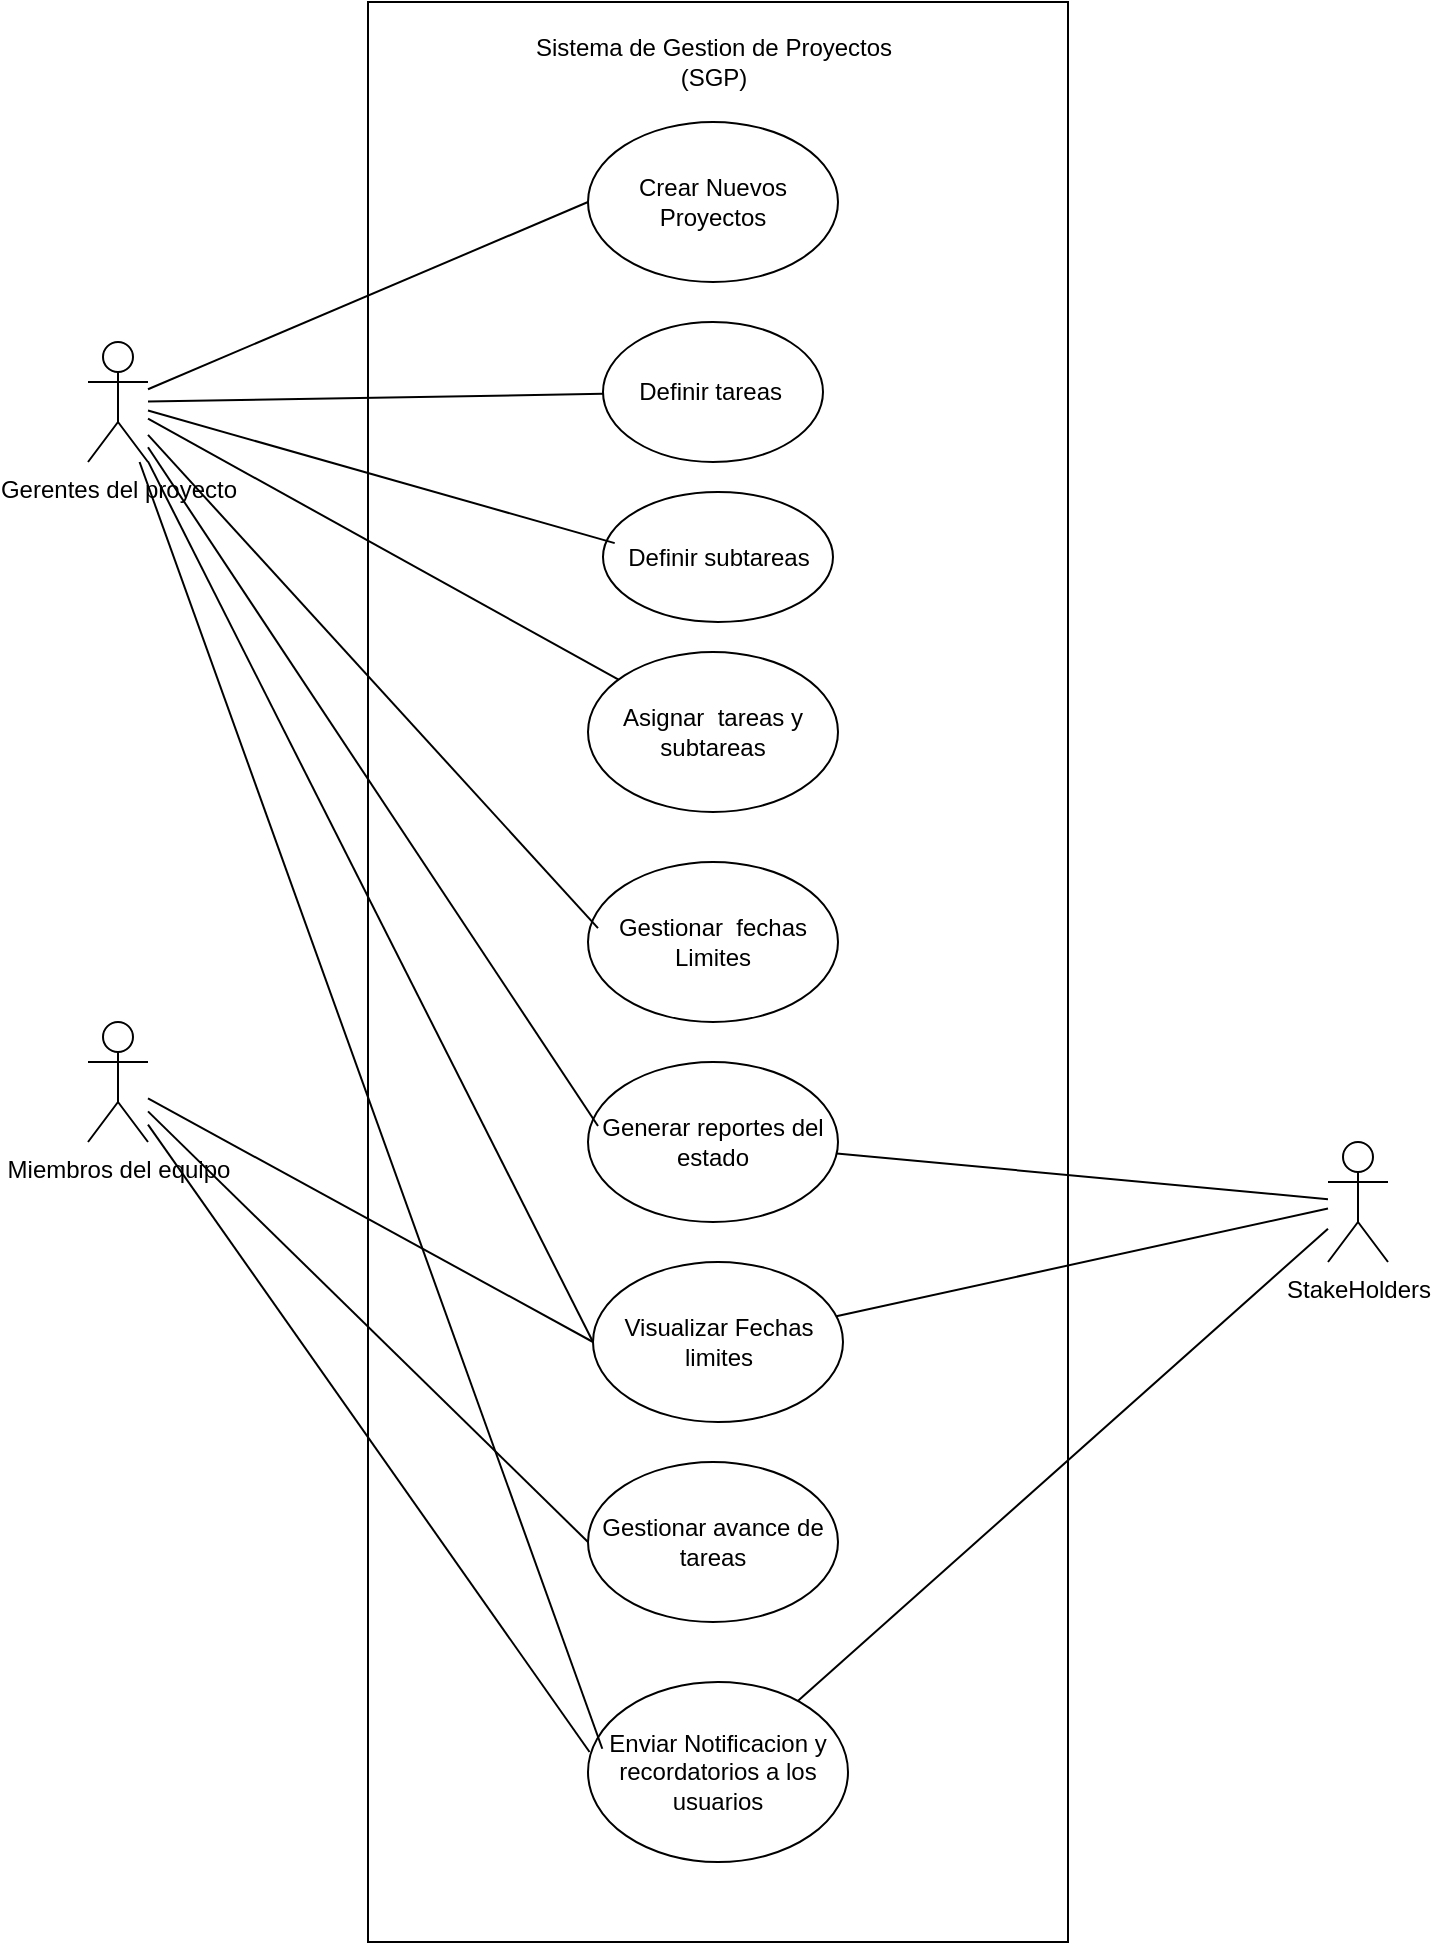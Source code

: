 <mxfile version="24.7.6">
  <diagram name="Página-1" id="3sSHPu7qVtqLJ2lTmtkI">
    <mxGraphModel dx="1050" dy="557" grid="1" gridSize="10" guides="1" tooltips="1" connect="1" arrows="1" fold="1" page="1" pageScale="1" pageWidth="827" pageHeight="1169" math="0" shadow="0">
      <root>
        <mxCell id="0" />
        <mxCell id="1" parent="0" />
        <mxCell id="e_LelnbhpxfIbGNhD0iw-1" value="" style="rounded=0;whiteSpace=wrap;html=1;" parent="1" vertex="1">
          <mxGeometry x="260" y="180" width="350" height="970" as="geometry" />
        </mxCell>
        <mxCell id="e_LelnbhpxfIbGNhD0iw-2" value="Sistema de Gestion de Proyectos (SGP)" style="text;html=1;align=center;verticalAlign=middle;whiteSpace=wrap;rounded=0;" parent="1" vertex="1">
          <mxGeometry x="332.5" y="180" width="200" height="60" as="geometry" />
        </mxCell>
        <mxCell id="e_LelnbhpxfIbGNhD0iw-3" value="Gerentes del proyecto" style="shape=umlActor;verticalLabelPosition=bottom;verticalAlign=top;html=1;outlineConnect=0;" parent="1" vertex="1">
          <mxGeometry x="120" y="350" width="30" height="60" as="geometry" />
        </mxCell>
        <mxCell id="e_LelnbhpxfIbGNhD0iw-4" value="Crear Nuevos Proyectos" style="ellipse;whiteSpace=wrap;html=1;" parent="1" vertex="1">
          <mxGeometry x="370" y="240" width="125" height="80" as="geometry" />
        </mxCell>
        <mxCell id="e_LelnbhpxfIbGNhD0iw-5" value="" style="endArrow=none;html=1;rounded=0;entryX=0;entryY=0.5;entryDx=0;entryDy=0;" parent="1" source="e_LelnbhpxfIbGNhD0iw-3" target="e_LelnbhpxfIbGNhD0iw-4" edge="1">
          <mxGeometry width="50" height="50" relative="1" as="geometry">
            <mxPoint x="390" y="520" as="sourcePoint" />
            <mxPoint x="440" y="470" as="targetPoint" />
          </mxGeometry>
        </mxCell>
        <mxCell id="e_LelnbhpxfIbGNhD0iw-6" value="Definir tarea&lt;span style=&quot;color: rgba(0, 0, 0, 0); font-family: monospace; font-size: 0px; text-align: start; text-wrap: nowrap;&quot;&gt;%3CmxGraphModel%3E%3Croot%3E%3CmxCell%20id%3D%220%22%2F%3E%3CmxCell%20id%3D%221%22%20parent%3D%220%22%2F%3E%3CmxCell%20id%3D%222%22%20value%3D%22%22%20style%3D%22endArrow%3Dnone%3Bhtml%3D1%3Brounded%3D0%3B%22%20edge%3D%221%22%20parent%3D%221%22%3E%3CmxGeometry%20width%3D%2250%22%20height%3D%2250%22%20relative%3D%221%22%20as%3D%22geometry%22%3E%3CmxPoint%20x%3D%22498%22%20y%3D%22780%22%20as%3D%22sourcePoint%22%2F%3E%3CmxPoint%20x%3D%22740%22%20y%3D%22780%22%20as%3D%22targetPoint%22%2F%3E%3C%2FmxGeometry%3E%3C%2FmxCell%3E%3C%2Froot%3E%3C%2FmxGraphModel%3E&lt;/span&gt;s&amp;nbsp;" style="ellipse;whiteSpace=wrap;html=1;" parent="1" vertex="1">
          <mxGeometry x="377.5" y="340" width="110" height="70" as="geometry" />
        </mxCell>
        <mxCell id="e_LelnbhpxfIbGNhD0iw-7" value="" style="endArrow=none;html=1;rounded=0;" parent="1" source="e_LelnbhpxfIbGNhD0iw-3" target="e_LelnbhpxfIbGNhD0iw-6" edge="1">
          <mxGeometry width="50" height="50" relative="1" as="geometry">
            <mxPoint x="210" y="375" as="sourcePoint" />
            <mxPoint x="390" y="320" as="targetPoint" />
          </mxGeometry>
        </mxCell>
        <mxCell id="e_LelnbhpxfIbGNhD0iw-9" value="Asignar&amp;nbsp; tareas y subtareas" style="ellipse;whiteSpace=wrap;html=1;" parent="1" vertex="1">
          <mxGeometry x="370" y="505" width="125" height="80" as="geometry" />
        </mxCell>
        <mxCell id="e_LelnbhpxfIbGNhD0iw-10" value="" style="endArrow=none;html=1;rounded=0;" parent="1" source="e_LelnbhpxfIbGNhD0iw-3" target="e_LelnbhpxfIbGNhD0iw-9" edge="1">
          <mxGeometry width="50" height="50" relative="1" as="geometry">
            <mxPoint x="390" y="520" as="sourcePoint" />
            <mxPoint x="440" y="470" as="targetPoint" />
          </mxGeometry>
        </mxCell>
        <mxCell id="e_LelnbhpxfIbGNhD0iw-11" value="Gestionar&amp;nbsp; fechas Limites" style="ellipse;whiteSpace=wrap;html=1;" parent="1" vertex="1">
          <mxGeometry x="370" y="610" width="125" height="80" as="geometry" />
        </mxCell>
        <mxCell id="e_LelnbhpxfIbGNhD0iw-12" value="" style="endArrow=none;html=1;rounded=0;entryX=0.04;entryY=0.413;entryDx=0;entryDy=0;entryPerimeter=0;" parent="1" source="e_LelnbhpxfIbGNhD0iw-3" target="e_LelnbhpxfIbGNhD0iw-11" edge="1">
          <mxGeometry width="50" height="50" relative="1" as="geometry">
            <mxPoint x="390" y="420" as="sourcePoint" />
            <mxPoint x="440" y="370" as="targetPoint" />
          </mxGeometry>
        </mxCell>
        <mxCell id="e_LelnbhpxfIbGNhD0iw-13" value="Visualizar Fechas limites" style="ellipse;whiteSpace=wrap;html=1;" parent="1" vertex="1">
          <mxGeometry x="372.5" y="810" width="125" height="80" as="geometry" />
        </mxCell>
        <mxCell id="e_LelnbhpxfIbGNhD0iw-14" value="Miembros del equipo" style="shape=umlActor;verticalLabelPosition=bottom;verticalAlign=top;html=1;outlineConnect=0;" parent="1" vertex="1">
          <mxGeometry x="120" y="690" width="30" height="60" as="geometry" />
        </mxCell>
        <mxCell id="e_LelnbhpxfIbGNhD0iw-15" value="StakeHolders" style="shape=umlActor;verticalLabelPosition=bottom;verticalAlign=top;html=1;outlineConnect=0;" parent="1" vertex="1">
          <mxGeometry x="740" y="750" width="30" height="60" as="geometry" />
        </mxCell>
        <mxCell id="e_LelnbhpxfIbGNhD0iw-18" value="" style="endArrow=none;html=1;rounded=0;" parent="1" source="e_LelnbhpxfIbGNhD0iw-13" target="e_LelnbhpxfIbGNhD0iw-15" edge="1">
          <mxGeometry width="50" height="50" relative="1" as="geometry">
            <mxPoint x="545" y="730" as="sourcePoint" />
            <mxPoint x="770" y="916" as="targetPoint" />
          </mxGeometry>
        </mxCell>
        <mxCell id="e_LelnbhpxfIbGNhD0iw-19" value="" style="endArrow=none;html=1;rounded=0;entryX=0;entryY=0.5;entryDx=0;entryDy=0;" parent="1" source="e_LelnbhpxfIbGNhD0iw-14" target="e_LelnbhpxfIbGNhD0iw-13" edge="1">
          <mxGeometry width="50" height="50" relative="1" as="geometry">
            <mxPoint x="502" y="706" as="sourcePoint" />
            <mxPoint x="750" y="776" as="targetPoint" />
          </mxGeometry>
        </mxCell>
        <mxCell id="e_LelnbhpxfIbGNhD0iw-20" value="" style="endArrow=none;html=1;rounded=0;entryX=0;entryY=0.5;entryDx=0;entryDy=0;" parent="1" source="e_LelnbhpxfIbGNhD0iw-3" target="e_LelnbhpxfIbGNhD0iw-13" edge="1">
          <mxGeometry width="50" height="50" relative="1" as="geometry">
            <mxPoint x="160" y="402" as="sourcePoint" />
            <mxPoint x="385" y="588" as="targetPoint" />
          </mxGeometry>
        </mxCell>
        <mxCell id="e_LelnbhpxfIbGNhD0iw-21" value="Generar reportes del estado" style="ellipse;whiteSpace=wrap;html=1;" parent="1" vertex="1">
          <mxGeometry x="370" y="710" width="125" height="80" as="geometry" />
        </mxCell>
        <mxCell id="e_LelnbhpxfIbGNhD0iw-22" value="" style="endArrow=none;html=1;rounded=0;entryX=0.04;entryY=0.4;entryDx=0;entryDy=0;entryPerimeter=0;" parent="1" source="e_LelnbhpxfIbGNhD0iw-3" target="e_LelnbhpxfIbGNhD0iw-21" edge="1">
          <mxGeometry width="50" height="50" relative="1" as="geometry">
            <mxPoint x="160" y="415" as="sourcePoint" />
            <mxPoint x="383" y="790" as="targetPoint" />
          </mxGeometry>
        </mxCell>
        <mxCell id="e_LelnbhpxfIbGNhD0iw-23" value="" style="endArrow=none;html=1;rounded=0;" parent="1" source="e_LelnbhpxfIbGNhD0iw-21" target="e_LelnbhpxfIbGNhD0iw-15" edge="1">
          <mxGeometry width="50" height="50" relative="1" as="geometry">
            <mxPoint x="508" y="790" as="sourcePoint" />
            <mxPoint x="750" y="790" as="targetPoint" />
          </mxGeometry>
        </mxCell>
        <mxCell id="e_LelnbhpxfIbGNhD0iw-26" value="Enviar Notificacion y recordatorios a los usuarios" style="ellipse;whiteSpace=wrap;html=1;" parent="1" vertex="1">
          <mxGeometry x="370" y="1020" width="130" height="90" as="geometry" />
        </mxCell>
        <mxCell id="e_LelnbhpxfIbGNhD0iw-28" value="Gestionar avance de tareas" style="ellipse;whiteSpace=wrap;html=1;" parent="1" vertex="1">
          <mxGeometry x="370" y="910" width="125" height="80" as="geometry" />
        </mxCell>
        <mxCell id="e_LelnbhpxfIbGNhD0iw-29" value="" style="endArrow=none;html=1;rounded=0;entryX=0;entryY=0.5;entryDx=0;entryDy=0;" parent="1" source="e_LelnbhpxfIbGNhD0iw-14" target="e_LelnbhpxfIbGNhD0iw-28" edge="1">
          <mxGeometry width="50" height="50" relative="1" as="geometry">
            <mxPoint x="160" y="734" as="sourcePoint" />
            <mxPoint x="383" y="790" as="targetPoint" />
          </mxGeometry>
        </mxCell>
        <mxCell id="fOUluS8VV4bDkbSfyIgu-1" value="" style="endArrow=none;html=1;rounded=0;entryX=0.055;entryY=0.371;entryDx=0;entryDy=0;entryPerimeter=0;" edge="1" parent="1" source="e_LelnbhpxfIbGNhD0iw-3" target="e_LelnbhpxfIbGNhD0iw-26">
          <mxGeometry width="50" height="50" relative="1" as="geometry">
            <mxPoint x="60" y="600" as="sourcePoint" />
            <mxPoint x="285" y="883" as="targetPoint" />
          </mxGeometry>
        </mxCell>
        <mxCell id="fOUluS8VV4bDkbSfyIgu-2" value="" style="endArrow=none;html=1;rounded=0;entryX=0.006;entryY=0.389;entryDx=0;entryDy=0;entryPerimeter=0;" edge="1" parent="1" source="e_LelnbhpxfIbGNhD0iw-14" target="e_LelnbhpxfIbGNhD0iw-26">
          <mxGeometry width="50" height="50" relative="1" as="geometry">
            <mxPoint x="157" y="420" as="sourcePoint" />
            <mxPoint x="387" y="993" as="targetPoint" />
          </mxGeometry>
        </mxCell>
        <mxCell id="fOUluS8VV4bDkbSfyIgu-3" value="" style="endArrow=none;html=1;rounded=0;" edge="1" parent="1" source="e_LelnbhpxfIbGNhD0iw-26" target="e_LelnbhpxfIbGNhD0iw-15">
          <mxGeometry width="50" height="50" relative="1" as="geometry">
            <mxPoint x="508" y="790" as="sourcePoint" />
            <mxPoint x="750" y="790" as="targetPoint" />
          </mxGeometry>
        </mxCell>
        <mxCell id="fOUluS8VV4bDkbSfyIgu-4" value="Definir&amp;nbsp;subtareas" style="ellipse;whiteSpace=wrap;html=1;" vertex="1" parent="1">
          <mxGeometry x="377.5" y="425" width="115" height="65" as="geometry" />
        </mxCell>
        <mxCell id="fOUluS8VV4bDkbSfyIgu-5" value="" style="endArrow=none;html=1;rounded=0;entryX=0.051;entryY=0.393;entryDx=0;entryDy=0;entryPerimeter=0;" edge="1" parent="1" source="e_LelnbhpxfIbGNhD0iw-3" target="fOUluS8VV4bDkbSfyIgu-4">
          <mxGeometry width="50" height="50" relative="1" as="geometry">
            <mxPoint x="160" y="389" as="sourcePoint" />
            <mxPoint x="383" y="374" as="targetPoint" />
          </mxGeometry>
        </mxCell>
      </root>
    </mxGraphModel>
  </diagram>
</mxfile>
